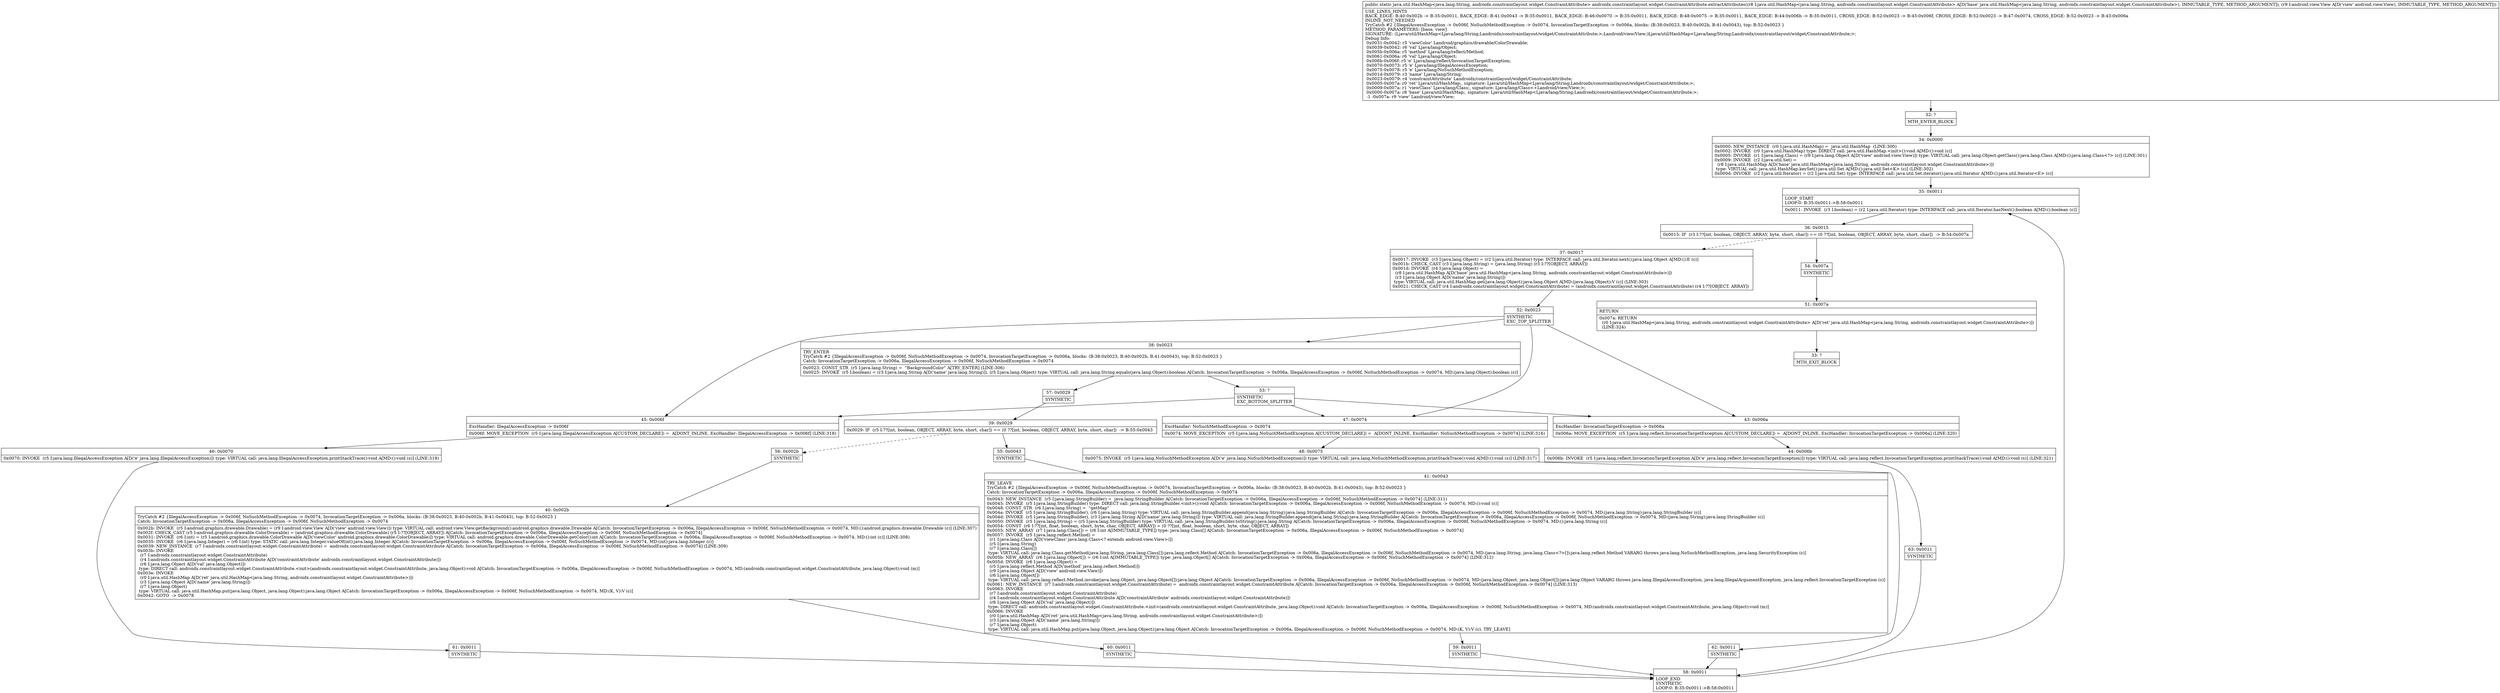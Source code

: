 digraph "CFG forandroidx.constraintlayout.widget.ConstraintAttribute.extractAttributes(Ljava\/util\/HashMap;Landroid\/view\/View;)Ljava\/util\/HashMap;" {
Node_32 [shape=record,label="{32\:\ ?|MTH_ENTER_BLOCK\l}"];
Node_34 [shape=record,label="{34\:\ 0x0000|0x0000: NEW_INSTANCE  (r0 I:java.util.HashMap) =  java.util.HashMap  (LINE:300)\l0x0002: INVOKE  (r0 I:java.util.HashMap) type: DIRECT call: java.util.HashMap.\<init\>():void A[MD:():void (c)]\l0x0005: INVOKE  (r1 I:java.lang.Class) = (r9 I:java.lang.Object A[D('view' android.view.View)]) type: VIRTUAL call: java.lang.Object.getClass():java.lang.Class A[MD:():java.lang.Class\<?\> (c)] (LINE:301)\l0x0009: INVOKE  (r2 I:java.util.Set) = \l  (r8 I:java.util.HashMap A[D('base' java.util.HashMap\<java.lang.String, androidx.constraintlayout.widget.ConstraintAttribute\>)])\l type: VIRTUAL call: java.util.HashMap.keySet():java.util.Set A[MD:():java.util.Set\<K\> (c)] (LINE:302)\l0x000d: INVOKE  (r2 I:java.util.Iterator) = (r2 I:java.util.Set) type: INTERFACE call: java.util.Set.iterator():java.util.Iterator A[MD:():java.util.Iterator\<E\> (c)]\l}"];
Node_35 [shape=record,label="{35\:\ 0x0011|LOOP_START\lLOOP:0: B:35:0x0011\-\>B:58:0x0011\l|0x0011: INVOKE  (r3 I:boolean) = (r2 I:java.util.Iterator) type: INTERFACE call: java.util.Iterator.hasNext():boolean A[MD:():boolean (c)]\l}"];
Node_36 [shape=record,label="{36\:\ 0x0015|0x0015: IF  (r3 I:??[int, boolean, OBJECT, ARRAY, byte, short, char]) == (0 ??[int, boolean, OBJECT, ARRAY, byte, short, char])  \-\> B:54:0x007a \l}"];
Node_37 [shape=record,label="{37\:\ 0x0017|0x0017: INVOKE  (r3 I:java.lang.Object) = (r2 I:java.util.Iterator) type: INTERFACE call: java.util.Iterator.next():java.lang.Object A[MD:():E (c)]\l0x001b: CHECK_CAST (r3 I:java.lang.String) = (java.lang.String) (r3 I:??[OBJECT, ARRAY]) \l0x001d: INVOKE  (r4 I:java.lang.Object) = \l  (r8 I:java.util.HashMap A[D('base' java.util.HashMap\<java.lang.String, androidx.constraintlayout.widget.ConstraintAttribute\>)])\l  (r3 I:java.lang.Object A[D('name' java.lang.String)])\l type: VIRTUAL call: java.util.HashMap.get(java.lang.Object):java.lang.Object A[MD:(java.lang.Object):V (c)] (LINE:303)\l0x0021: CHECK_CAST (r4 I:androidx.constraintlayout.widget.ConstraintAttribute) = (androidx.constraintlayout.widget.ConstraintAttribute) (r4 I:??[OBJECT, ARRAY]) \l}"];
Node_52 [shape=record,label="{52\:\ 0x0023|SYNTHETIC\lEXC_TOP_SPLITTER\l}"];
Node_38 [shape=record,label="{38\:\ 0x0023|TRY_ENTER\lTryCatch #2 \{IllegalAccessException \-\> 0x006f, NoSuchMethodException \-\> 0x0074, InvocationTargetException \-\> 0x006a, blocks: (B:38:0x0023, B:40:0x002b, B:41:0x0043), top: B:52:0x0023 \}\lCatch: InvocationTargetException \-\> 0x006a, IllegalAccessException \-\> 0x006f, NoSuchMethodException \-\> 0x0074\l|0x0023: CONST_STR  (r5 I:java.lang.String) =  \"BackgroundColor\" A[TRY_ENTER] (LINE:306)\l0x0025: INVOKE  (r5 I:boolean) = (r3 I:java.lang.String A[D('name' java.lang.String)]), (r5 I:java.lang.Object) type: VIRTUAL call: java.lang.String.equals(java.lang.Object):boolean A[Catch: InvocationTargetException \-\> 0x006a, IllegalAccessException \-\> 0x006f, NoSuchMethodException \-\> 0x0074, MD:(java.lang.Object):boolean (c)]\l}"];
Node_53 [shape=record,label="{53\:\ ?|SYNTHETIC\lEXC_BOTTOM_SPLITTER\l}"];
Node_57 [shape=record,label="{57\:\ 0x0029|SYNTHETIC\l}"];
Node_39 [shape=record,label="{39\:\ 0x0029|0x0029: IF  (r5 I:??[int, boolean, OBJECT, ARRAY, byte, short, char]) == (0 ??[int, boolean, OBJECT, ARRAY, byte, short, char])  \-\> B:55:0x0043 \l}"];
Node_55 [shape=record,label="{55\:\ 0x0043|SYNTHETIC\l}"];
Node_41 [shape=record,label="{41\:\ 0x0043|TRY_LEAVE\lTryCatch #2 \{IllegalAccessException \-\> 0x006f, NoSuchMethodException \-\> 0x0074, InvocationTargetException \-\> 0x006a, blocks: (B:38:0x0023, B:40:0x002b, B:41:0x0043), top: B:52:0x0023 \}\lCatch: InvocationTargetException \-\> 0x006a, IllegalAccessException \-\> 0x006f, NoSuchMethodException \-\> 0x0074\l|0x0043: NEW_INSTANCE  (r5 I:java.lang.StringBuilder) =  java.lang.StringBuilder A[Catch: InvocationTargetException \-\> 0x006a, IllegalAccessException \-\> 0x006f, NoSuchMethodException \-\> 0x0074] (LINE:311)\l0x0045: INVOKE  (r5 I:java.lang.StringBuilder) type: DIRECT call: java.lang.StringBuilder.\<init\>():void A[Catch: InvocationTargetException \-\> 0x006a, IllegalAccessException \-\> 0x006f, NoSuchMethodException \-\> 0x0074, MD:():void (c)]\l0x0048: CONST_STR  (r6 I:java.lang.String) =  \"getMap\" \l0x004a: INVOKE  (r5 I:java.lang.StringBuilder), (r6 I:java.lang.String) type: VIRTUAL call: java.lang.StringBuilder.append(java.lang.String):java.lang.StringBuilder A[Catch: InvocationTargetException \-\> 0x006a, IllegalAccessException \-\> 0x006f, NoSuchMethodException \-\> 0x0074, MD:(java.lang.String):java.lang.StringBuilder (c)]\l0x004d: INVOKE  (r5 I:java.lang.StringBuilder), (r3 I:java.lang.String A[D('name' java.lang.String)]) type: VIRTUAL call: java.lang.StringBuilder.append(java.lang.String):java.lang.StringBuilder A[Catch: InvocationTargetException \-\> 0x006a, IllegalAccessException \-\> 0x006f, NoSuchMethodException \-\> 0x0074, MD:(java.lang.String):java.lang.StringBuilder (c)]\l0x0050: INVOKE  (r5 I:java.lang.String) = (r5 I:java.lang.StringBuilder) type: VIRTUAL call: java.lang.StringBuilder.toString():java.lang.String A[Catch: InvocationTargetException \-\> 0x006a, IllegalAccessException \-\> 0x006f, NoSuchMethodException \-\> 0x0074, MD:():java.lang.String (c)]\l0x0054: CONST  (r6 I:??[int, float, boolean, short, byte, char, OBJECT, ARRAY]) = (0 ??[int, float, boolean, short, byte, char, OBJECT, ARRAY]) \l0x0055: NEW_ARRAY  (r7 I:java.lang.Class[]) = (r6 I:int A[IMMUTABLE_TYPE]) type: java.lang.Class[] A[Catch: InvocationTargetException \-\> 0x006a, IllegalAccessException \-\> 0x006f, NoSuchMethodException \-\> 0x0074]\l0x0057: INVOKE  (r5 I:java.lang.reflect.Method) = \l  (r1 I:java.lang.Class A[D('viewClass' java.lang.Class\<? extends android.view.View\>)])\l  (r5 I:java.lang.String)\l  (r7 I:java.lang.Class[])\l type: VIRTUAL call: java.lang.Class.getMethod(java.lang.String, java.lang.Class[]):java.lang.reflect.Method A[Catch: InvocationTargetException \-\> 0x006a, IllegalAccessException \-\> 0x006f, NoSuchMethodException \-\> 0x0074, MD:(java.lang.String, java.lang.Class\<?\>[]):java.lang.reflect.Method VARARG throws java.lang.NoSuchMethodException, java.lang.SecurityException (c)]\l0x005b: NEW_ARRAY  (r6 I:java.lang.Object[]) = (r6 I:int A[IMMUTABLE_TYPE]) type: java.lang.Object[] A[Catch: InvocationTargetException \-\> 0x006a, IllegalAccessException \-\> 0x006f, NoSuchMethodException \-\> 0x0074] (LINE:312)\l0x005d: INVOKE  (r6 I:java.lang.Object) = \l  (r5 I:java.lang.reflect.Method A[D('method' java.lang.reflect.Method)])\l  (r9 I:java.lang.Object A[D('view' android.view.View)])\l  (r6 I:java.lang.Object[])\l type: VIRTUAL call: java.lang.reflect.Method.invoke(java.lang.Object, java.lang.Object[]):java.lang.Object A[Catch: InvocationTargetException \-\> 0x006a, IllegalAccessException \-\> 0x006f, NoSuchMethodException \-\> 0x0074, MD:(java.lang.Object, java.lang.Object[]):java.lang.Object VARARG throws java.lang.IllegalAccessException, java.lang.IllegalArgumentException, java.lang.reflect.InvocationTargetException (c)]\l0x0061: NEW_INSTANCE  (r7 I:androidx.constraintlayout.widget.ConstraintAttribute) =  androidx.constraintlayout.widget.ConstraintAttribute A[Catch: InvocationTargetException \-\> 0x006a, IllegalAccessException \-\> 0x006f, NoSuchMethodException \-\> 0x0074] (LINE:313)\l0x0063: INVOKE  \l  (r7 I:androidx.constraintlayout.widget.ConstraintAttribute)\l  (r4 I:androidx.constraintlayout.widget.ConstraintAttribute A[D('constraintAttribute' androidx.constraintlayout.widget.ConstraintAttribute)])\l  (r6 I:java.lang.Object A[D('val' java.lang.Object)])\l type: DIRECT call: androidx.constraintlayout.widget.ConstraintAttribute.\<init\>(androidx.constraintlayout.widget.ConstraintAttribute, java.lang.Object):void A[Catch: InvocationTargetException \-\> 0x006a, IllegalAccessException \-\> 0x006f, NoSuchMethodException \-\> 0x0074, MD:(androidx.constraintlayout.widget.ConstraintAttribute, java.lang.Object):void (m)]\l0x0066: INVOKE  \l  (r0 I:java.util.HashMap A[D('ret' java.util.HashMap\<java.lang.String, androidx.constraintlayout.widget.ConstraintAttribute\>)])\l  (r3 I:java.lang.Object A[D('name' java.lang.String)])\l  (r7 I:java.lang.Object)\l type: VIRTUAL call: java.util.HashMap.put(java.lang.Object, java.lang.Object):java.lang.Object A[Catch: InvocationTargetException \-\> 0x006a, IllegalAccessException \-\> 0x006f, NoSuchMethodException \-\> 0x0074, MD:(K, V):V (c), TRY_LEAVE]\l}"];
Node_59 [shape=record,label="{59\:\ 0x0011|SYNTHETIC\l}"];
Node_58 [shape=record,label="{58\:\ 0x0011|LOOP_END\lSYNTHETIC\lLOOP:0: B:35:0x0011\-\>B:58:0x0011\l}"];
Node_56 [shape=record,label="{56\:\ 0x002b|SYNTHETIC\l}"];
Node_40 [shape=record,label="{40\:\ 0x002b|TryCatch #2 \{IllegalAccessException \-\> 0x006f, NoSuchMethodException \-\> 0x0074, InvocationTargetException \-\> 0x006a, blocks: (B:38:0x0023, B:40:0x002b, B:41:0x0043), top: B:52:0x0023 \}\lCatch: InvocationTargetException \-\> 0x006a, IllegalAccessException \-\> 0x006f, NoSuchMethodException \-\> 0x0074\l|0x002b: INVOKE  (r5 I:android.graphics.drawable.Drawable) = (r9 I:android.view.View A[D('view' android.view.View)]) type: VIRTUAL call: android.view.View.getBackground():android.graphics.drawable.Drawable A[Catch: InvocationTargetException \-\> 0x006a, IllegalAccessException \-\> 0x006f, NoSuchMethodException \-\> 0x0074, MD:():android.graphics.drawable.Drawable (c)] (LINE:307)\l0x002f: CHECK_CAST (r5 I:android.graphics.drawable.ColorDrawable) = (android.graphics.drawable.ColorDrawable) (r5 I:??[OBJECT, ARRAY]) A[Catch: InvocationTargetException \-\> 0x006a, IllegalAccessException \-\> 0x006f, NoSuchMethodException \-\> 0x0074]\l0x0031: INVOKE  (r6 I:int) = (r5 I:android.graphics.drawable.ColorDrawable A[D('viewColor' android.graphics.drawable.ColorDrawable)]) type: VIRTUAL call: android.graphics.drawable.ColorDrawable.getColor():int A[Catch: InvocationTargetException \-\> 0x006a, IllegalAccessException \-\> 0x006f, NoSuchMethodException \-\> 0x0074, MD:():int (c)] (LINE:308)\l0x0035: INVOKE  (r6 I:java.lang.Integer) = (r6 I:int) type: STATIC call: java.lang.Integer.valueOf(int):java.lang.Integer A[Catch: InvocationTargetException \-\> 0x006a, IllegalAccessException \-\> 0x006f, NoSuchMethodException \-\> 0x0074, MD:(int):java.lang.Integer (c)]\l0x0039: NEW_INSTANCE  (r7 I:androidx.constraintlayout.widget.ConstraintAttribute) =  androidx.constraintlayout.widget.ConstraintAttribute A[Catch: InvocationTargetException \-\> 0x006a, IllegalAccessException \-\> 0x006f, NoSuchMethodException \-\> 0x0074] (LINE:309)\l0x003b: INVOKE  \l  (r7 I:androidx.constraintlayout.widget.ConstraintAttribute)\l  (r4 I:androidx.constraintlayout.widget.ConstraintAttribute A[D('constraintAttribute' androidx.constraintlayout.widget.ConstraintAttribute)])\l  (r6 I:java.lang.Object A[D('val' java.lang.Object)])\l type: DIRECT call: androidx.constraintlayout.widget.ConstraintAttribute.\<init\>(androidx.constraintlayout.widget.ConstraintAttribute, java.lang.Object):void A[Catch: InvocationTargetException \-\> 0x006a, IllegalAccessException \-\> 0x006f, NoSuchMethodException \-\> 0x0074, MD:(androidx.constraintlayout.widget.ConstraintAttribute, java.lang.Object):void (m)]\l0x003e: INVOKE  \l  (r0 I:java.util.HashMap A[D('ret' java.util.HashMap\<java.lang.String, androidx.constraintlayout.widget.ConstraintAttribute\>)])\l  (r3 I:java.lang.Object A[D('name' java.lang.String)])\l  (r7 I:java.lang.Object)\l type: VIRTUAL call: java.util.HashMap.put(java.lang.Object, java.lang.Object):java.lang.Object A[Catch: InvocationTargetException \-\> 0x006a, IllegalAccessException \-\> 0x006f, NoSuchMethodException \-\> 0x0074, MD:(K, V):V (c)]\l0x0042: GOTO  \-\> 0x0078 \l}"];
Node_60 [shape=record,label="{60\:\ 0x0011|SYNTHETIC\l}"];
Node_45 [shape=record,label="{45\:\ 0x006f|ExcHandler: IllegalAccessException \-\> 0x006f\l|0x006f: MOVE_EXCEPTION  (r5 I:java.lang.IllegalAccessException A[CUSTOM_DECLARE]) =  A[DONT_INLINE, ExcHandler: IllegalAccessException \-\> 0x006f] (LINE:318)\l}"];
Node_46 [shape=record,label="{46\:\ 0x0070|0x0070: INVOKE  (r5 I:java.lang.IllegalAccessException A[D('e' java.lang.IllegalAccessException)]) type: VIRTUAL call: java.lang.IllegalAccessException.printStackTrace():void A[MD:():void (s)] (LINE:319)\l}"];
Node_61 [shape=record,label="{61\:\ 0x0011|SYNTHETIC\l}"];
Node_47 [shape=record,label="{47\:\ 0x0074|ExcHandler: NoSuchMethodException \-\> 0x0074\l|0x0074: MOVE_EXCEPTION  (r5 I:java.lang.NoSuchMethodException A[CUSTOM_DECLARE]) =  A[DONT_INLINE, ExcHandler: NoSuchMethodException \-\> 0x0074] (LINE:316)\l}"];
Node_48 [shape=record,label="{48\:\ 0x0075|0x0075: INVOKE  (r5 I:java.lang.NoSuchMethodException A[D('e' java.lang.NoSuchMethodException)]) type: VIRTUAL call: java.lang.NoSuchMethodException.printStackTrace():void A[MD:():void (s)] (LINE:317)\l}"];
Node_62 [shape=record,label="{62\:\ 0x0011|SYNTHETIC\l}"];
Node_43 [shape=record,label="{43\:\ 0x006a|ExcHandler: InvocationTargetException \-\> 0x006a\l|0x006a: MOVE_EXCEPTION  (r5 I:java.lang.reflect.InvocationTargetException A[CUSTOM_DECLARE]) =  A[DONT_INLINE, ExcHandler: InvocationTargetException \-\> 0x006a] (LINE:320)\l}"];
Node_44 [shape=record,label="{44\:\ 0x006b|0x006b: INVOKE  (r5 I:java.lang.reflect.InvocationTargetException A[D('e' java.lang.reflect.InvocationTargetException)]) type: VIRTUAL call: java.lang.reflect.InvocationTargetException.printStackTrace():void A[MD:():void (s)] (LINE:321)\l}"];
Node_63 [shape=record,label="{63\:\ 0x0011|SYNTHETIC\l}"];
Node_54 [shape=record,label="{54\:\ 0x007a|SYNTHETIC\l}"];
Node_51 [shape=record,label="{51\:\ 0x007a|RETURN\l|0x007a: RETURN  \l  (r0 I:java.util.HashMap\<java.lang.String, androidx.constraintlayout.widget.ConstraintAttribute\> A[D('ret' java.util.HashMap\<java.lang.String, androidx.constraintlayout.widget.ConstraintAttribute\>)])\l  (LINE:324)\l}"];
Node_33 [shape=record,label="{33\:\ ?|MTH_EXIT_BLOCK\l}"];
MethodNode[shape=record,label="{public static java.util.HashMap\<java.lang.String, androidx.constraintlayout.widget.ConstraintAttribute\> androidx.constraintlayout.widget.ConstraintAttribute.extractAttributes((r8 I:java.util.HashMap\<java.lang.String, androidx.constraintlayout.widget.ConstraintAttribute\> A[D('base' java.util.HashMap\<java.lang.String, androidx.constraintlayout.widget.ConstraintAttribute\>), IMMUTABLE_TYPE, METHOD_ARGUMENT]), (r9 I:android.view.View A[D('view' android.view.View), IMMUTABLE_TYPE, METHOD_ARGUMENT]))  | USE_LINES_HINTS\lBACK_EDGE: B:40:0x002b \-\> B:35:0x0011, BACK_EDGE: B:41:0x0043 \-\> B:35:0x0011, BACK_EDGE: B:46:0x0070 \-\> B:35:0x0011, BACK_EDGE: B:48:0x0075 \-\> B:35:0x0011, BACK_EDGE: B:44:0x006b \-\> B:35:0x0011, CROSS_EDGE: B:52:0x0023 \-\> B:45:0x006f, CROSS_EDGE: B:52:0x0023 \-\> B:47:0x0074, CROSS_EDGE: B:52:0x0023 \-\> B:43:0x006a\lINLINE_NOT_NEEDED\lTryCatch #2 \{IllegalAccessException \-\> 0x006f, NoSuchMethodException \-\> 0x0074, InvocationTargetException \-\> 0x006a, blocks: (B:38:0x0023, B:40:0x002b, B:41:0x0043), top: B:52:0x0023 \}\lMETHOD_PARAMETERS: [base, view]\lSIGNATURE: (Ljava\/util\/HashMap\<Ljava\/lang\/String;Landroidx\/constraintlayout\/widget\/ConstraintAttribute;\>;Landroid\/view\/View;)Ljava\/util\/HashMap\<Ljava\/lang\/String;Landroidx\/constraintlayout\/widget\/ConstraintAttribute;\>;\lDebug Info:\l  0x0031\-0x0042: r5 'viewColor' Landroid\/graphics\/drawable\/ColorDrawable;\l  0x0039\-0x0042: r6 'val' Ljava\/lang\/Object;\l  0x005b\-0x006a: r5 'method' Ljava\/lang\/reflect\/Method;\l  0x0061\-0x006a: r6 'val' Ljava\/lang\/Object;\l  0x006b\-0x006f: r5 'e' Ljava\/lang\/reflect\/InvocationTargetException;\l  0x0070\-0x0073: r5 'e' Ljava\/lang\/IllegalAccessException;\l  0x0075\-0x0078: r5 'e' Ljava\/lang\/NoSuchMethodException;\l  0x001d\-0x0079: r3 'name' Ljava\/lang\/String;\l  0x0023\-0x0079: r4 'constraintAttribute' Landroidx\/constraintlayout\/widget\/ConstraintAttribute;\l  0x0005\-0x007a: r0 'ret' Ljava\/util\/HashMap;, signature: Ljava\/util\/HashMap\<Ljava\/lang\/String;Landroidx\/constraintlayout\/widget\/ConstraintAttribute;\>;\l  0x0009\-0x007a: r1 'viewClass' Ljava\/lang\/Class;, signature: Ljava\/lang\/Class\<+Landroid\/view\/View;\>;\l  0x0000\-0x007a: r8 'base' Ljava\/util\/HashMap;, signature: Ljava\/util\/HashMap\<Ljava\/lang\/String;Landroidx\/constraintlayout\/widget\/ConstraintAttribute;\>;\l  \-1 \-0x007a: r9 'view' Landroid\/view\/View;\l}"];
MethodNode -> Node_32;Node_32 -> Node_34;
Node_34 -> Node_35;
Node_35 -> Node_36;
Node_36 -> Node_37[style=dashed];
Node_36 -> Node_54;
Node_37 -> Node_52;
Node_52 -> Node_38;
Node_52 -> Node_45;
Node_52 -> Node_47;
Node_52 -> Node_43;
Node_38 -> Node_53;
Node_38 -> Node_57;
Node_53 -> Node_45;
Node_53 -> Node_47;
Node_53 -> Node_43;
Node_57 -> Node_39;
Node_39 -> Node_55;
Node_39 -> Node_56[style=dashed];
Node_55 -> Node_41;
Node_41 -> Node_59;
Node_59 -> Node_58;
Node_58 -> Node_35;
Node_56 -> Node_40;
Node_40 -> Node_60;
Node_60 -> Node_58;
Node_45 -> Node_46;
Node_46 -> Node_61;
Node_61 -> Node_58;
Node_47 -> Node_48;
Node_48 -> Node_62;
Node_62 -> Node_58;
Node_43 -> Node_44;
Node_44 -> Node_63;
Node_63 -> Node_58;
Node_54 -> Node_51;
Node_51 -> Node_33;
}


